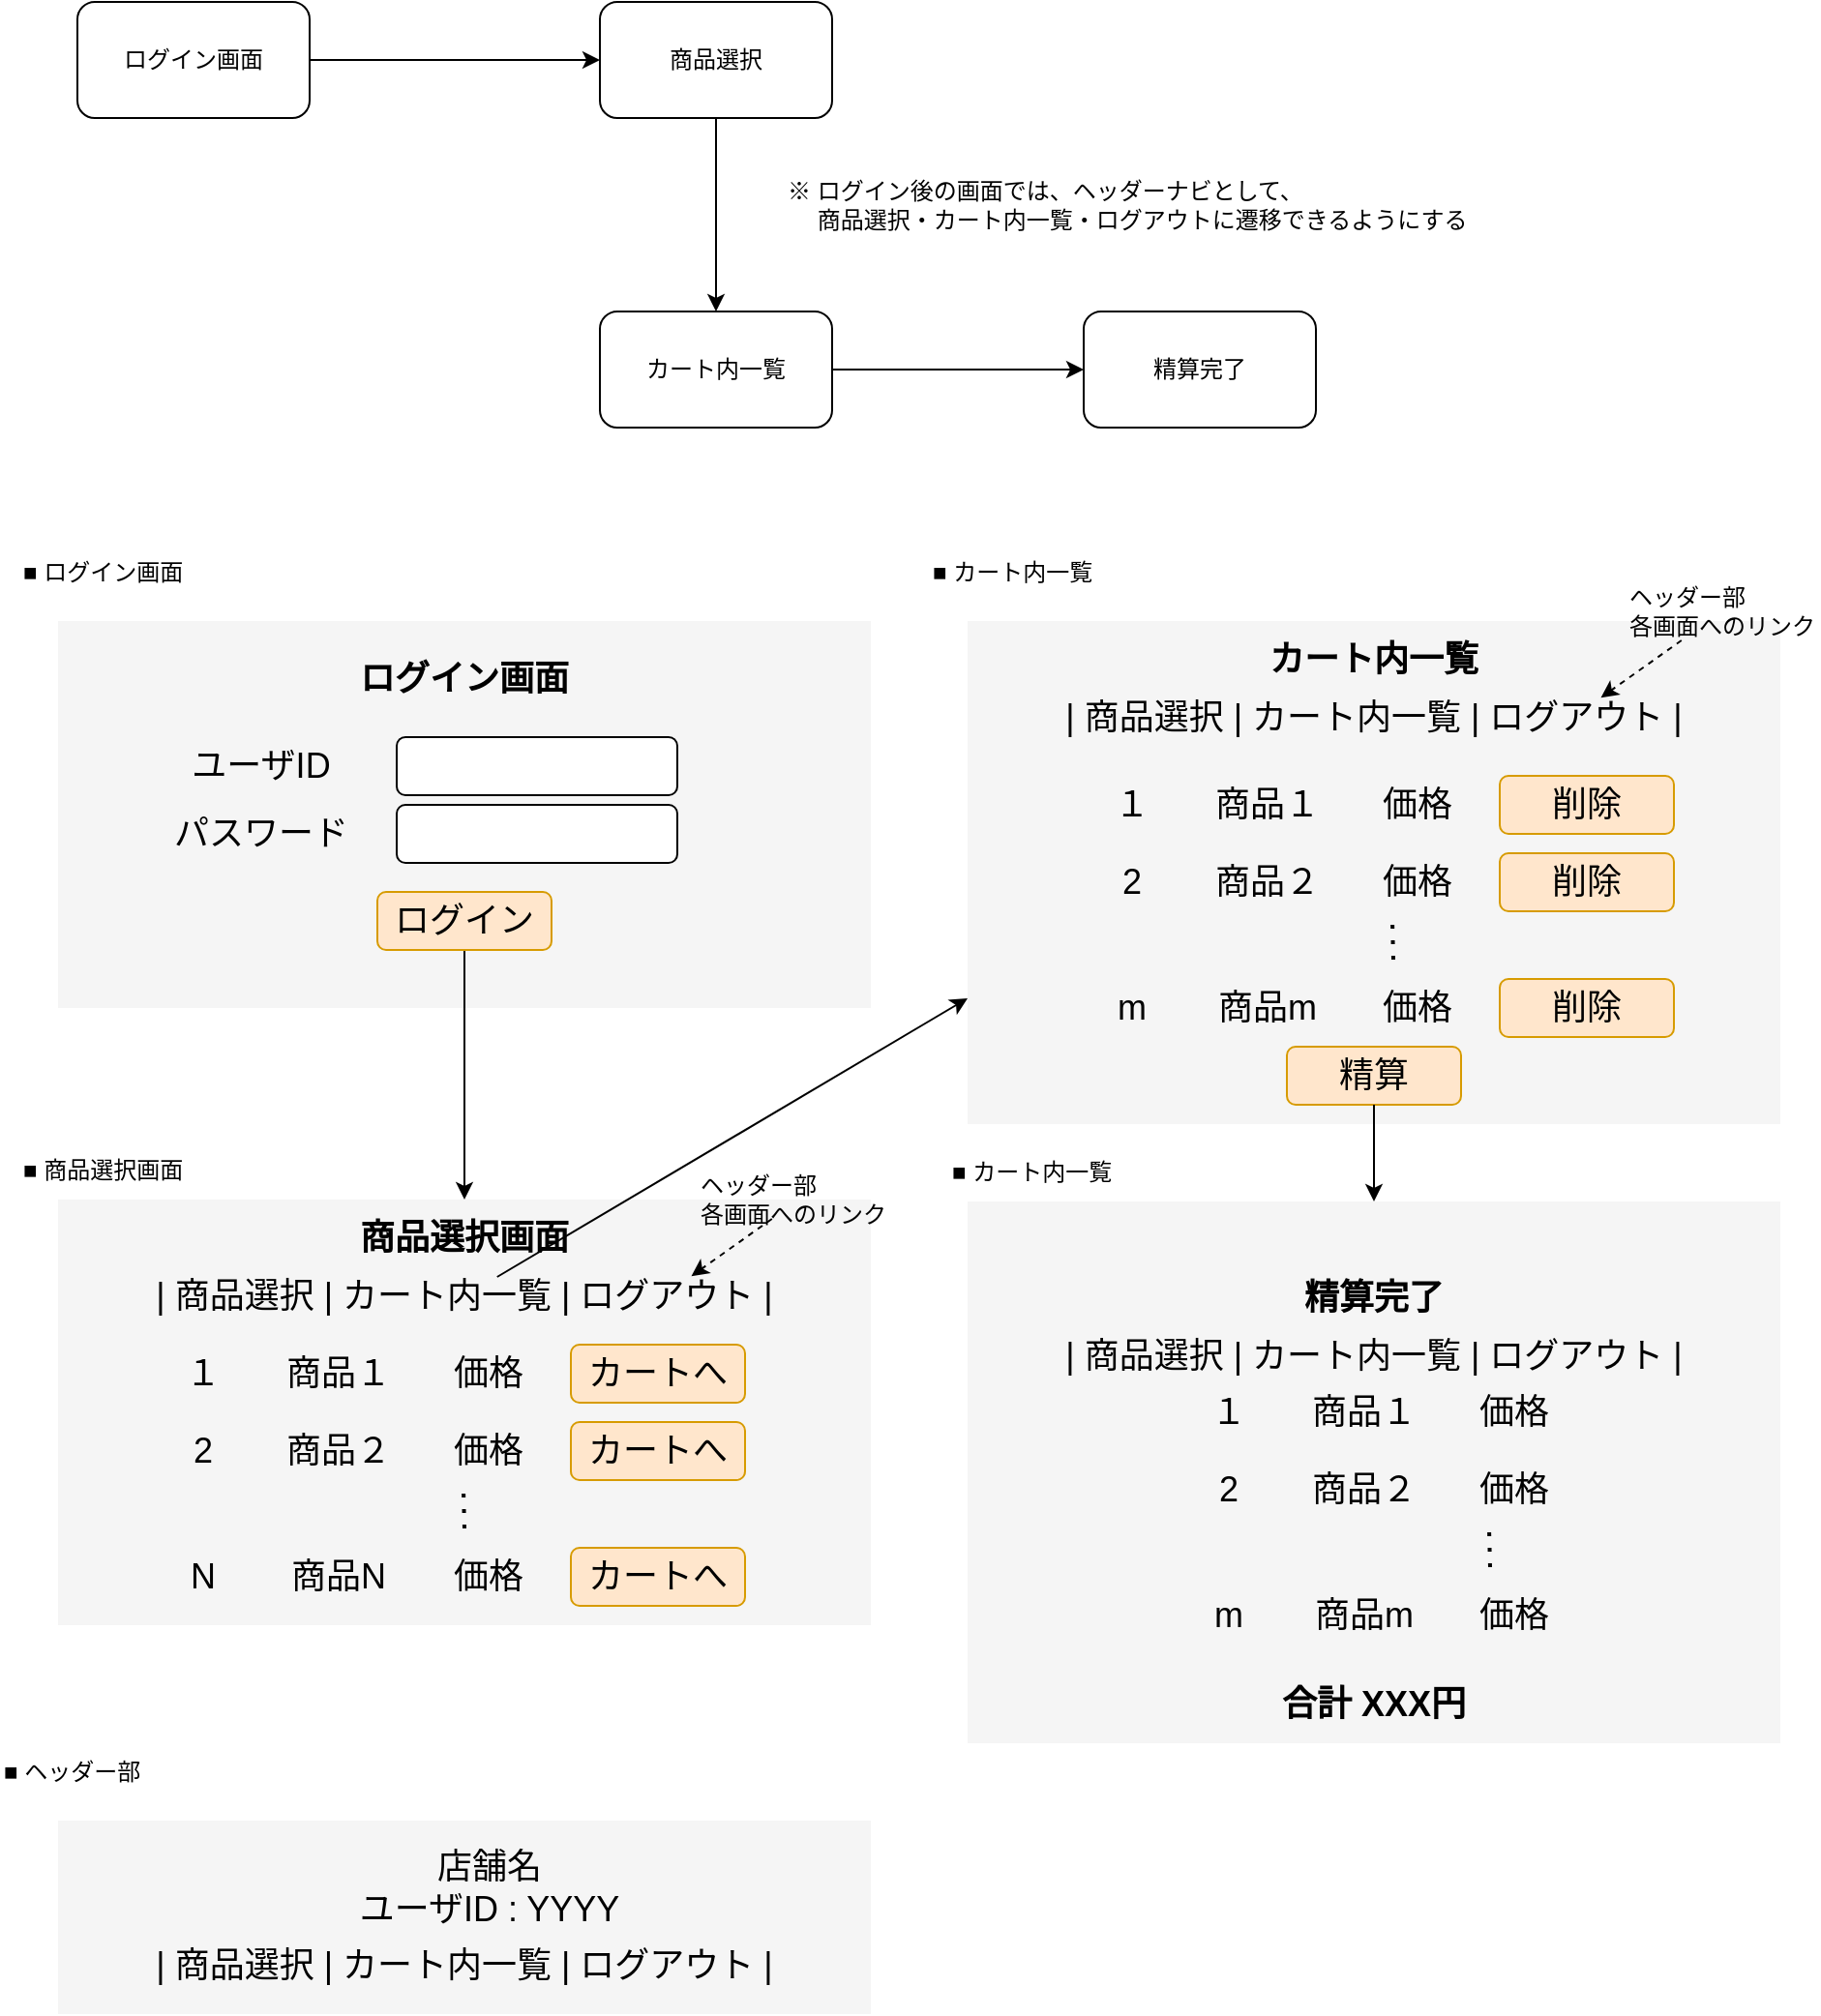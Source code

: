 <mxfile>
    <diagram id="WFZRaAZOnMLKDCHoKhZg" name="Page-1">
        <mxGraphModel dx="1002" dy="556" grid="1" gridSize="10" guides="1" tooltips="1" connect="1" arrows="1" fold="1" page="1" pageScale="1" pageWidth="850" pageHeight="1100" math="0" shadow="0">
            <root>
                <mxCell id="0"/>
                <mxCell id="1" parent="0"/>
                <mxCell id="4" style="edgeStyle=none;html=1;" edge="1" parent="1" source="2" target="3">
                    <mxGeometry relative="1" as="geometry"/>
                </mxCell>
                <mxCell id="2" value="ログイン画面" style="rounded=1;whiteSpace=wrap;html=1;" parent="1" vertex="1">
                    <mxGeometry x="60" y="40" width="120" height="60" as="geometry"/>
                </mxCell>
                <mxCell id="6" style="edgeStyle=none;html=1;" edge="1" parent="1" source="3" target="5">
                    <mxGeometry relative="1" as="geometry"/>
                </mxCell>
                <mxCell id="3" value="商品選択" style="rounded=1;whiteSpace=wrap;html=1;" vertex="1" parent="1">
                    <mxGeometry x="330" y="40" width="120" height="60" as="geometry"/>
                </mxCell>
                <mxCell id="8" style="edgeStyle=none;html=1;" edge="1" parent="1" source="5" target="7">
                    <mxGeometry relative="1" as="geometry"/>
                </mxCell>
                <mxCell id="5" value="カート内一覧" style="rounded=1;whiteSpace=wrap;html=1;" vertex="1" parent="1">
                    <mxGeometry x="330" y="200" width="120" height="60" as="geometry"/>
                </mxCell>
                <mxCell id="7" value="精算完了" style="rounded=1;whiteSpace=wrap;html=1;" vertex="1" parent="1">
                    <mxGeometry x="580" y="200" width="120" height="60" as="geometry"/>
                </mxCell>
                <mxCell id="9" value="※ ログイン後の画面では、ヘッダーナビとして、&lt;br&gt;　 商品選択・カート内一覧・ログアウトに遷移できるようにする" style="text;html=1;strokeColor=none;fillColor=none;align=left;verticalAlign=middle;whiteSpace=wrap;rounded=0;" vertex="1" parent="1">
                    <mxGeometry x="425" y="130" width="390" height="30" as="geometry"/>
                </mxCell>
                <mxCell id="10" value="" style="rounded=0;whiteSpace=wrap;html=1;fillColor=#f5f5f5;fontColor=#333333;strokeColor=none;" vertex="1" parent="1">
                    <mxGeometry x="50" y="360" width="420" height="200" as="geometry"/>
                </mxCell>
                <mxCell id="11" value="■ ログイン画面" style="text;html=1;strokeColor=none;fillColor=none;align=left;verticalAlign=middle;whiteSpace=wrap;rounded=0;" vertex="1" parent="1">
                    <mxGeometry x="30" y="320" width="100" height="30" as="geometry"/>
                </mxCell>
                <mxCell id="12" value="&lt;font style=&quot;font-size: 18px;&quot;&gt;ログイン画面&lt;/font&gt;" style="text;html=1;strokeColor=none;fillColor=none;align=center;verticalAlign=middle;whiteSpace=wrap;rounded=0;fontStyle=1" vertex="1" parent="1">
                    <mxGeometry x="180" y="380" width="160" height="20" as="geometry"/>
                </mxCell>
                <mxCell id="13" value="&lt;span style=&quot;font-size: 18px;&quot;&gt;ユーザID&lt;/span&gt;" style="text;html=1;strokeColor=none;fillColor=none;align=center;verticalAlign=middle;whiteSpace=wrap;rounded=0;" vertex="1" parent="1">
                    <mxGeometry x="100" y="425" width="110" height="20" as="geometry"/>
                </mxCell>
                <mxCell id="14" value="&lt;span style=&quot;font-size: 18px;&quot;&gt;パスワード&lt;/span&gt;" style="text;html=1;strokeColor=none;fillColor=none;align=center;verticalAlign=middle;whiteSpace=wrap;rounded=0;" vertex="1" parent="1">
                    <mxGeometry x="100" y="460" width="110" height="20" as="geometry"/>
                </mxCell>
                <mxCell id="91" style="edgeStyle=none;html=1;entryX=0.5;entryY=0;entryDx=0;entryDy=0;fontSize=18;fontColor=#30f8f4;" edge="1" parent="1" source="16" target="21">
                    <mxGeometry relative="1" as="geometry"/>
                </mxCell>
                <mxCell id="16" value="ログイン" style="rounded=1;whiteSpace=wrap;html=1;strokeColor=#d79b00;fontSize=18;fillColor=#ffe6cc;" vertex="1" parent="1">
                    <mxGeometry x="215" y="500" width="90" height="30" as="geometry"/>
                </mxCell>
                <mxCell id="17" value="" style="rounded=1;whiteSpace=wrap;html=1;fontSize=18;" vertex="1" parent="1">
                    <mxGeometry x="225" y="455" width="145" height="30" as="geometry"/>
                </mxCell>
                <mxCell id="18" value="" style="rounded=1;whiteSpace=wrap;html=1;fontSize=18;" vertex="1" parent="1">
                    <mxGeometry x="225" y="420" width="145" height="30" as="geometry"/>
                </mxCell>
                <mxCell id="20" value="■ 商品選択画面" style="text;html=1;strokeColor=none;fillColor=none;align=left;verticalAlign=middle;whiteSpace=wrap;rounded=0;" vertex="1" parent="1">
                    <mxGeometry x="30" y="629" width="100" height="30" as="geometry"/>
                </mxCell>
                <mxCell id="21" value="" style="rounded=0;whiteSpace=wrap;html=1;fillColor=#f5f5f5;fontColor=#333333;strokeColor=none;" vertex="1" parent="1">
                    <mxGeometry x="50" y="659" width="420" height="220" as="geometry"/>
                </mxCell>
                <mxCell id="22" value="&lt;font style=&quot;font-size: 18px;&quot;&gt;商品選択画面&lt;/font&gt;" style="text;html=1;strokeColor=none;fillColor=none;align=center;verticalAlign=middle;whiteSpace=wrap;rounded=0;fontStyle=1" vertex="1" parent="1">
                    <mxGeometry x="180" y="669" width="160" height="20" as="geometry"/>
                </mxCell>
                <mxCell id="23" value="&lt;span style=&quot;font-size: 18px;&quot;&gt;| 商品選択 | カート内一覧 | ログアウト |&lt;/span&gt;" style="text;html=1;strokeColor=none;fillColor=none;align=center;verticalAlign=middle;whiteSpace=wrap;rounded=0;" vertex="1" parent="1">
                    <mxGeometry x="85" y="699" width="350" height="20" as="geometry"/>
                </mxCell>
                <mxCell id="26" style="edgeStyle=none;html=1;entryX=0.835;entryY=-0.02;entryDx=0;entryDy=0;entryPerimeter=0;fontSize=18;fontColor=#30f8f4;dashed=1;" edge="1" parent="1" target="23">
                    <mxGeometry relative="1" as="geometry">
                        <mxPoint x="418.896" y="669" as="sourcePoint"/>
                    </mxGeometry>
                </mxCell>
                <mxCell id="25" value="ヘッダー部&lt;br&gt;各画面へのリンク" style="text;html=1;strokeColor=none;fillColor=none;align=left;verticalAlign=middle;whiteSpace=wrap;rounded=0;" vertex="1" parent="1">
                    <mxGeometry x="380" y="644" width="100" height="30" as="geometry"/>
                </mxCell>
                <mxCell id="28" value="&lt;span style=&quot;font-size: 18px;&quot;&gt;商品１&lt;/span&gt;" style="text;html=1;strokeColor=none;fillColor=none;align=center;verticalAlign=middle;whiteSpace=wrap;rounded=0;" vertex="1" parent="1">
                    <mxGeometry x="140" y="739" width="110" height="20" as="geometry"/>
                </mxCell>
                <mxCell id="29" value="&lt;span style=&quot;font-size: 18px;&quot;&gt;商品２&lt;/span&gt;&lt;span style=&quot;color: rgba(0, 0, 0, 0); font-family: monospace; font-size: 0px; text-align: start;&quot;&gt;%3CmxGraphModel%3E%3Croot%3E%3CmxCell%20id%3D%220%22%2F%3E%3CmxCell%20id%3D%221%22%20parent%3D%220%22%2F%3E%3CmxCell%20id%3D%222%22%20value%3D%22%26lt%3Bspan%20style%3D%26quot%3Bfont-size%3A%2018px%3B%26quot%3B%26gt%3B%E5%95%86%E5%93%81%EF%BC%91%26lt%3B%2Fspan%26gt%3B%22%20style%3D%22text%3Bhtml%3D1%3BstrokeColor%3Dnone%3BfillColor%3Dnone%3Balign%3Dcenter%3BverticalAlign%3Dmiddle%3BwhiteSpace%3Dwrap%3Brounded%3D0%3B%22%20vertex%3D%221%22%20parent%3D%221%22%3E%3CmxGeometry%20x%3D%22115%22%20y%3D%22730%22%20width%3D%22110%22%20height%3D%2220%22%20as%3D%22geometry%22%2F%3E%3C%2FmxCell%3E%3C%2Froot%3E%3C%2FmxGraphModel%3E&lt;/span&gt;" style="text;html=1;strokeColor=none;fillColor=none;align=center;verticalAlign=middle;whiteSpace=wrap;rounded=0;" vertex="1" parent="1">
                    <mxGeometry x="140" y="779" width="110" height="20" as="geometry"/>
                </mxCell>
                <mxCell id="30" value="&lt;span style=&quot;font-size: 18px;&quot;&gt;価格&lt;/span&gt;" style="text;html=1;strokeColor=none;fillColor=none;align=center;verticalAlign=middle;whiteSpace=wrap;rounded=0;" vertex="1" parent="1">
                    <mxGeometry x="230" y="739" width="85" height="20" as="geometry"/>
                </mxCell>
                <mxCell id="31" value="&lt;span style=&quot;font-size: 18px;&quot;&gt;価格&lt;/span&gt;" style="text;html=1;strokeColor=none;fillColor=none;align=center;verticalAlign=middle;whiteSpace=wrap;rounded=0;" vertex="1" parent="1">
                    <mxGeometry x="230" y="779" width="85" height="20" as="geometry"/>
                </mxCell>
                <mxCell id="34" value="カートへ" style="rounded=1;whiteSpace=wrap;html=1;strokeColor=#d79b00;fontSize=18;fillColor=#ffe6cc;" vertex="1" parent="1">
                    <mxGeometry x="315" y="734" width="90" height="30" as="geometry"/>
                </mxCell>
                <mxCell id="35" value="カートへ" style="rounded=1;whiteSpace=wrap;html=1;strokeColor=#d79b00;fontSize=18;fillColor=#ffe6cc;" vertex="1" parent="1">
                    <mxGeometry x="315" y="774" width="90" height="30" as="geometry"/>
                </mxCell>
                <mxCell id="36" value="■ カート内一覧" style="text;html=1;strokeColor=none;fillColor=none;align=left;verticalAlign=middle;whiteSpace=wrap;rounded=0;" vertex="1" parent="1">
                    <mxGeometry x="500" y="320" width="100" height="30" as="geometry"/>
                </mxCell>
                <mxCell id="37" value="" style="rounded=0;whiteSpace=wrap;html=1;fillColor=#f5f5f5;fontColor=#333333;strokeColor=none;" vertex="1" parent="1">
                    <mxGeometry x="520" y="360" width="420" height="260" as="geometry"/>
                </mxCell>
                <mxCell id="38" value="&lt;font style=&quot;font-size: 18px;&quot;&gt;カート内一覧&lt;/font&gt;" style="text;html=1;strokeColor=none;fillColor=none;align=center;verticalAlign=middle;whiteSpace=wrap;rounded=0;fontStyle=1" vertex="1" parent="1">
                    <mxGeometry x="650" y="370" width="160" height="20" as="geometry"/>
                </mxCell>
                <mxCell id="39" value="&lt;span style=&quot;font-size: 18px;&quot;&gt;| 商品選択 | カート内一覧 | ログアウト |&lt;/span&gt;" style="text;html=1;strokeColor=none;fillColor=none;align=center;verticalAlign=middle;whiteSpace=wrap;rounded=0;" vertex="1" parent="1">
                    <mxGeometry x="555" y="400" width="350" height="20" as="geometry"/>
                </mxCell>
                <mxCell id="40" style="edgeStyle=none;html=1;entryX=0.835;entryY=-0.02;entryDx=0;entryDy=0;entryPerimeter=0;fontSize=18;fontColor=#30f8f4;dashed=1;" edge="1" parent="1" source="41" target="39">
                    <mxGeometry relative="1" as="geometry"/>
                </mxCell>
                <mxCell id="41" value="ヘッダー部&lt;br&gt;各画面へのリンク" style="text;html=1;strokeColor=none;fillColor=none;align=left;verticalAlign=middle;whiteSpace=wrap;rounded=0;" vertex="1" parent="1">
                    <mxGeometry x="860" y="340" width="100" height="30" as="geometry"/>
                </mxCell>
                <mxCell id="49" value="精算" style="rounded=1;whiteSpace=wrap;html=1;strokeColor=#d79b00;fontSize=18;fillColor=#ffe6cc;" vertex="1" parent="1">
                    <mxGeometry x="685" y="580" width="90" height="30" as="geometry"/>
                </mxCell>
                <mxCell id="50" value="" style="rounded=0;whiteSpace=wrap;html=1;fillColor=#f5f5f5;fontColor=#333333;strokeColor=none;" vertex="1" parent="1">
                    <mxGeometry x="520" y="660" width="420" height="280" as="geometry"/>
                </mxCell>
                <mxCell id="51" value="■ カート内一覧" style="text;html=1;strokeColor=none;fillColor=none;align=left;verticalAlign=middle;whiteSpace=wrap;rounded=0;" vertex="1" parent="1">
                    <mxGeometry x="510" y="630" width="100" height="30" as="geometry"/>
                </mxCell>
                <mxCell id="52" value="&lt;font style=&quot;font-size: 18px;&quot;&gt;精算完了&lt;/font&gt;" style="text;html=1;strokeColor=none;fillColor=none;align=center;verticalAlign=middle;whiteSpace=wrap;rounded=0;fontStyle=1" vertex="1" parent="1">
                    <mxGeometry x="650" y="700" width="160" height="20" as="geometry"/>
                </mxCell>
                <mxCell id="53" value="&lt;span style=&quot;font-size: 18px;&quot;&gt;| 商品選択 | カート内一覧 | ログアウト |&lt;/span&gt;" style="text;html=1;strokeColor=none;fillColor=none;align=center;verticalAlign=middle;whiteSpace=wrap;rounded=0;" vertex="1" parent="1">
                    <mxGeometry x="555" y="730" width="350" height="20" as="geometry"/>
                </mxCell>
                <mxCell id="58" value="&lt;span style=&quot;font-size: 18px;&quot;&gt;１&lt;/span&gt;" style="text;html=1;strokeColor=none;fillColor=none;align=center;verticalAlign=middle;whiteSpace=wrap;rounded=0;" vertex="1" parent="1">
                    <mxGeometry x="100" y="739" width="50" height="20" as="geometry"/>
                </mxCell>
                <mxCell id="59" value="&lt;span style=&quot;font-size: 18px;&quot;&gt;2&lt;/span&gt;" style="text;html=1;strokeColor=none;fillColor=none;align=center;verticalAlign=middle;whiteSpace=wrap;rounded=0;" vertex="1" parent="1">
                    <mxGeometry x="100" y="779" width="50" height="20" as="geometry"/>
                </mxCell>
                <mxCell id="60" value="" style="endArrow=none;dashed=1;html=1;dashPattern=1 3;strokeWidth=2;fontSize=18;fontColor=#30f8f4;" edge="1" parent="1">
                    <mxGeometry width="50" height="50" relative="1" as="geometry">
                        <mxPoint x="260" y="829" as="sourcePoint"/>
                        <mxPoint x="259.5" y="809" as="targetPoint"/>
                    </mxGeometry>
                </mxCell>
                <mxCell id="62" value="&lt;span style=&quot;font-size: 18px;&quot;&gt;商品N&lt;/span&gt;&lt;span style=&quot;color: rgba(0, 0, 0, 0); font-family: monospace; font-size: 0px; text-align: start;&quot;&gt;%3CmxGraphModel%3E%3Croot%3E%3CmxCell%20id%3D%220%22%2F%3E%3CmxCell%20id%3D%221%22%20parent%3D%220%22%2F%3E%3CmxCell%20id%3D%222%22%20value%3D%22%26lt%3Bspan%20style%3D%26quot%3Bfont-size%3A%2018px%3B%26quot%3B%26gt%3B%E5%95%86%E5%93%81%EF%BC%91%26lt%3B%2Fspan%26gt%3B%22%20style%3D%22text%3Bhtml%3D1%3BstrokeColor%3Dnone%3BfillColor%3Dnone%3Balign%3Dcenter%3BverticalAlign%3Dmiddle%3BwhiteSpace%3Dwrap%3Brounded%3D0%3B%22%20vertex%3D%221%22%20parent%3D%221%22%3E%3CmxGeometry%20x%3D%22115%22%20y%3D%22730%22%20width%3D%22110%22%20height%3D%2220%22%20as%3D%22geometry%22%2F%3E%3C%2FmxCell%3E%3C%2Froot%3E%3C%2FmxGraphModel%3N&lt;/span&gt;" style="text;html=1;strokeColor=none;fillColor=none;align=center;verticalAlign=middle;whiteSpace=wrap;rounded=0;" vertex="1" parent="1">
                    <mxGeometry x="140" y="844" width="110" height="20" as="geometry"/>
                </mxCell>
                <mxCell id="63" value="&lt;span style=&quot;font-size: 18px;&quot;&gt;価格&lt;/span&gt;" style="text;html=1;strokeColor=none;fillColor=none;align=center;verticalAlign=middle;whiteSpace=wrap;rounded=0;" vertex="1" parent="1">
                    <mxGeometry x="230" y="844" width="85" height="20" as="geometry"/>
                </mxCell>
                <mxCell id="64" value="カートへ" style="rounded=1;whiteSpace=wrap;html=1;strokeColor=#d79b00;fontSize=18;fillColor=#ffe6cc;" vertex="1" parent="1">
                    <mxGeometry x="315" y="839" width="90" height="30" as="geometry"/>
                </mxCell>
                <mxCell id="65" value="&lt;span style=&quot;font-size: 18px;&quot;&gt;N&lt;/span&gt;" style="text;html=1;strokeColor=none;fillColor=none;align=center;verticalAlign=middle;whiteSpace=wrap;rounded=0;" vertex="1" parent="1">
                    <mxGeometry x="100" y="844" width="50" height="20" as="geometry"/>
                </mxCell>
                <mxCell id="67" value="&lt;span style=&quot;font-size: 18px;&quot;&gt;商品１&lt;/span&gt;" style="text;html=1;strokeColor=none;fillColor=none;align=center;verticalAlign=middle;whiteSpace=wrap;rounded=0;" vertex="1" parent="1">
                    <mxGeometry x="620" y="445" width="110" height="20" as="geometry"/>
                </mxCell>
                <mxCell id="68" value="&lt;span style=&quot;font-size: 18px;&quot;&gt;商品２&lt;/span&gt;&lt;span style=&quot;color: rgba(0, 0, 0, 0); font-family: monospace; font-size: 0px; text-align: start;&quot;&gt;%3CmxGraphModel%3E%3Croot%3E%3CmxCell%20id%3D%220%22%2F%3E%3CmxCell%20id%3D%221%22%20parent%3D%220%22%2F%3E%3CmxCell%20id%3D%222%22%20value%3D%22%26lt%3Bspan%20style%3D%26quot%3Bfont-size%3A%2018px%3B%26quot%3B%26gt%3B%E5%95%86%E5%93%81%EF%BC%91%26lt%3B%2Fspan%26gt%3B%22%20style%3D%22text%3Bhtml%3D1%3BstrokeColor%3Dnone%3BfillColor%3Dnone%3Balign%3Dcenter%3BverticalAlign%3Dmiddle%3BwhiteSpace%3Dwrap%3Brounded%3D0%3B%22%20vertex%3D%221%22%20parent%3D%221%22%3E%3CmxGeometry%20x%3D%22115%22%20y%3D%22730%22%20width%3D%22110%22%20height%3D%2220%22%20as%3D%22geometry%22%2F%3E%3C%2FmxCell%3E%3C%2Froot%3E%3C%2FmxGraphModel%3E&lt;/span&gt;" style="text;html=1;strokeColor=none;fillColor=none;align=center;verticalAlign=middle;whiteSpace=wrap;rounded=0;" vertex="1" parent="1">
                    <mxGeometry x="620" y="485" width="110" height="20" as="geometry"/>
                </mxCell>
                <mxCell id="69" value="&lt;span style=&quot;font-size: 18px;&quot;&gt;価格&lt;/span&gt;" style="text;html=1;strokeColor=none;fillColor=none;align=center;verticalAlign=middle;whiteSpace=wrap;rounded=0;" vertex="1" parent="1">
                    <mxGeometry x="710" y="445" width="85" height="20" as="geometry"/>
                </mxCell>
                <mxCell id="70" value="&lt;span style=&quot;font-size: 18px;&quot;&gt;価格&lt;/span&gt;" style="text;html=1;strokeColor=none;fillColor=none;align=center;verticalAlign=middle;whiteSpace=wrap;rounded=0;" vertex="1" parent="1">
                    <mxGeometry x="710" y="485" width="85" height="20" as="geometry"/>
                </mxCell>
                <mxCell id="71" value="削除" style="rounded=1;whiteSpace=wrap;html=1;strokeColor=#d79b00;fontSize=18;fillColor=#ffe6cc;" vertex="1" parent="1">
                    <mxGeometry x="795" y="440" width="90" height="30" as="geometry"/>
                </mxCell>
                <mxCell id="72" value="削除" style="rounded=1;whiteSpace=wrap;html=1;strokeColor=#d79b00;fontSize=18;fillColor=#ffe6cc;" vertex="1" parent="1">
                    <mxGeometry x="795" y="480" width="90" height="30" as="geometry"/>
                </mxCell>
                <mxCell id="73" value="&lt;span style=&quot;font-size: 18px;&quot;&gt;１&lt;/span&gt;" style="text;html=1;strokeColor=none;fillColor=none;align=center;verticalAlign=middle;whiteSpace=wrap;rounded=0;" vertex="1" parent="1">
                    <mxGeometry x="580" y="445" width="50" height="20" as="geometry"/>
                </mxCell>
                <mxCell id="74" value="&lt;span style=&quot;font-size: 18px;&quot;&gt;2&lt;/span&gt;" style="text;html=1;strokeColor=none;fillColor=none;align=center;verticalAlign=middle;whiteSpace=wrap;rounded=0;" vertex="1" parent="1">
                    <mxGeometry x="580" y="485" width="50" height="20" as="geometry"/>
                </mxCell>
                <mxCell id="75" value="" style="endArrow=none;dashed=1;html=1;dashPattern=1 3;strokeWidth=2;fontSize=18;fontColor=#30f8f4;" edge="1" parent="1">
                    <mxGeometry width="50" height="50" relative="1" as="geometry">
                        <mxPoint x="740" y="535" as="sourcePoint"/>
                        <mxPoint x="739.5" y="515" as="targetPoint"/>
                    </mxGeometry>
                </mxCell>
                <mxCell id="76" value="&lt;span style=&quot;font-size: 18px;&quot;&gt;商品m&lt;/span&gt;&lt;span style=&quot;color: rgba(0, 0, 0, 0); font-family: monospace; font-size: 0px; text-align: start;&quot;&gt;%3CmxGraphModel%3E%3Croot%3E%3CmxCell%20id%3D%220%22%2F%3E%3CmxCell%20id%3D%221%22%20parent%3D%220%22%2F%3E%3CmxCell%20id%3D%222%22%20value%3D%22%26lt%3Bspan%20style%3D%26quot%3Bfont-size%3A%2018px%3B%26quot%3B%26gt%3B%E5%95%86%E5%93%81%EF%BC%91%26lt%3B%2Fspan%26gt%3B%22%20style%3D%22text%3Bhtml%3D1%3BstrokeColor%3Dnone%3BfillColor%3Dnone%3Balign%3Dcenter%3BverticalAlign%3Dmiddle%3BwhiteSpace%3Dwrap%3Brounded%3D0%3B%22%20vertex%3D%221%22%20parent%3D%221%22%3E%3CmxGeometry%20x%3D%22115%22%20y%3D%22730%22%20width%3D%22110%22%20height%3D%2220%22%20as%3D%22geometry%22%2F%3E%3C%2FmxCell%3E%3C%2Froot%3E%3C%2FmxGraphModel%3m&lt;/span&gt;" style="text;html=1;strokeColor=none;fillColor=none;align=center;verticalAlign=middle;whiteSpace=wrap;rounded=0;" vertex="1" parent="1">
                    <mxGeometry x="620" y="550" width="110" height="20" as="geometry"/>
                </mxCell>
                <mxCell id="77" value="&lt;span style=&quot;font-size: 18px;&quot;&gt;価格&lt;/span&gt;" style="text;html=1;strokeColor=none;fillColor=none;align=center;verticalAlign=middle;whiteSpace=wrap;rounded=0;" vertex="1" parent="1">
                    <mxGeometry x="710" y="550" width="85" height="20" as="geometry"/>
                </mxCell>
                <mxCell id="78" value="削除" style="rounded=1;whiteSpace=wrap;html=1;strokeColor=#d79b00;fontSize=18;fillColor=#ffe6cc;" vertex="1" parent="1">
                    <mxGeometry x="795" y="545" width="90" height="30" as="geometry"/>
                </mxCell>
                <mxCell id="79" value="&lt;span style=&quot;font-size: 18px;&quot;&gt;m&lt;/span&gt;" style="text;html=1;strokeColor=none;fillColor=none;align=center;verticalAlign=middle;whiteSpace=wrap;rounded=0;" vertex="1" parent="1">
                    <mxGeometry x="580" y="550" width="50" height="20" as="geometry"/>
                </mxCell>
                <mxCell id="80" value="&lt;span style=&quot;font-size: 18px;&quot;&gt;商品１&lt;/span&gt;" style="text;html=1;strokeColor=none;fillColor=none;align=center;verticalAlign=middle;whiteSpace=wrap;rounded=0;" vertex="1" parent="1">
                    <mxGeometry x="670" y="759" width="110" height="20" as="geometry"/>
                </mxCell>
                <mxCell id="81" value="&lt;span style=&quot;font-size: 18px;&quot;&gt;商品２&lt;/span&gt;&lt;span style=&quot;color: rgba(0, 0, 0, 0); font-family: monospace; font-size: 0px; text-align: start;&quot;&gt;%3CmxGraphModel%3E%3Croot%3E%3CmxCell%20id%3D%220%22%2F%3E%3CmxCell%20id%3D%221%22%20parent%3D%220%22%2F%3E%3CmxCell%20id%3D%222%22%20value%3D%22%26lt%3Bspan%20style%3D%26quot%3Bfont-size%3A%2018px%3B%26quot%3B%26gt%3B%E5%95%86%E5%93%81%EF%BC%91%26lt%3B%2Fspan%26gt%3B%22%20style%3D%22text%3Bhtml%3D1%3BstrokeColor%3Dnone%3BfillColor%3Dnone%3Balign%3Dcenter%3BverticalAlign%3Dmiddle%3BwhiteSpace%3Dwrap%3Brounded%3D0%3B%22%20vertex%3D%221%22%20parent%3D%221%22%3E%3CmxGeometry%20x%3D%22115%22%20y%3D%22730%22%20width%3D%22110%22%20height%3D%2220%22%20as%3D%22geometry%22%2F%3E%3C%2FmxCell%3E%3C%2Froot%3E%3C%2FmxGraphModel%3E&lt;/span&gt;" style="text;html=1;strokeColor=none;fillColor=none;align=center;verticalAlign=middle;whiteSpace=wrap;rounded=0;" vertex="1" parent="1">
                    <mxGeometry x="670" y="799" width="110" height="20" as="geometry"/>
                </mxCell>
                <mxCell id="82" value="&lt;span style=&quot;font-size: 18px;&quot;&gt;価格&lt;/span&gt;" style="text;html=1;strokeColor=none;fillColor=none;align=center;verticalAlign=middle;whiteSpace=wrap;rounded=0;" vertex="1" parent="1">
                    <mxGeometry x="760" y="759" width="85" height="20" as="geometry"/>
                </mxCell>
                <mxCell id="83" value="&lt;span style=&quot;font-size: 18px;&quot;&gt;価格&lt;/span&gt;" style="text;html=1;strokeColor=none;fillColor=none;align=center;verticalAlign=middle;whiteSpace=wrap;rounded=0;" vertex="1" parent="1">
                    <mxGeometry x="760" y="799" width="85" height="20" as="geometry"/>
                </mxCell>
                <mxCell id="84" value="&lt;span style=&quot;font-size: 18px;&quot;&gt;１&lt;/span&gt;" style="text;html=1;strokeColor=none;fillColor=none;align=center;verticalAlign=middle;whiteSpace=wrap;rounded=0;" vertex="1" parent="1">
                    <mxGeometry x="630" y="759" width="50" height="20" as="geometry"/>
                </mxCell>
                <mxCell id="85" value="&lt;span style=&quot;font-size: 18px;&quot;&gt;2&lt;/span&gt;" style="text;html=1;strokeColor=none;fillColor=none;align=center;verticalAlign=middle;whiteSpace=wrap;rounded=0;" vertex="1" parent="1">
                    <mxGeometry x="630" y="799" width="50" height="20" as="geometry"/>
                </mxCell>
                <mxCell id="86" value="" style="endArrow=none;dashed=1;html=1;dashPattern=1 3;strokeWidth=2;fontSize=18;fontColor=#30f8f4;" edge="1" parent="1">
                    <mxGeometry width="50" height="50" relative="1" as="geometry">
                        <mxPoint x="790" y="849" as="sourcePoint"/>
                        <mxPoint x="789.5" y="829" as="targetPoint"/>
                    </mxGeometry>
                </mxCell>
                <mxCell id="87" value="&lt;span style=&quot;font-size: 18px;&quot;&gt;商品m&lt;/span&gt;&lt;span style=&quot;color: rgba(0, 0, 0, 0); font-family: monospace; font-size: 0px; text-align: start;&quot;&gt;%3CmxGraphModel%3E%3Croot%3E%3CmxCell%20id%3D%220%22%2F%3E%3CmxCell%20id%3D%221%22%20parent%3D%220%22%2F%3E%3CmxCell%20id%3D%222%22%20value%3D%22%26lt%3Bspan%20style%3D%26quot%3Bfont-size%3A%2018px%3B%26quot%3B%26gt%3B%E5%95%86%E5%93%81%EF%BC%91%26lt%3B%2Fspan%26gt%3B%22%20style%3D%22text%3Bhtml%3D1%3BstrokeColor%3Dnone%3BfillColor%3Dnone%3Balign%3Dcenter%3BverticalAlign%3Dmiddle%3BwhiteSpace%3Dwrap%3Brounded%3D0%3B%22%20vertex%3D%221%22%20parent%3D%221%22%3E%3CmxGeometry%20x%3D%22115%22%20y%3D%22730%22%20width%3D%22110%22%20height%3D%2220%22%20as%3D%22geometry%22%2F%3E%3C%2FmxCell%3E%3C%2Froot%3E%3C%2FmxGraphModel%3m&lt;/span&gt;" style="text;html=1;strokeColor=none;fillColor=none;align=center;verticalAlign=middle;whiteSpace=wrap;rounded=0;" vertex="1" parent="1">
                    <mxGeometry x="670" y="864" width="110" height="20" as="geometry"/>
                </mxCell>
                <mxCell id="88" value="&lt;span style=&quot;font-size: 18px;&quot;&gt;価格&lt;/span&gt;" style="text;html=1;strokeColor=none;fillColor=none;align=center;verticalAlign=middle;whiteSpace=wrap;rounded=0;" vertex="1" parent="1">
                    <mxGeometry x="760" y="864" width="85" height="20" as="geometry"/>
                </mxCell>
                <mxCell id="89" value="&lt;span style=&quot;font-size: 18px;&quot;&gt;m&lt;/span&gt;" style="text;html=1;strokeColor=none;fillColor=none;align=center;verticalAlign=middle;whiteSpace=wrap;rounded=0;" vertex="1" parent="1">
                    <mxGeometry x="630" y="864" width="50" height="20" as="geometry"/>
                </mxCell>
                <mxCell id="90" value="&lt;font style=&quot;font-size: 18px;&quot;&gt;合計 XXX円&lt;/font&gt;" style="text;html=1;strokeColor=none;fillColor=none;align=center;verticalAlign=middle;whiteSpace=wrap;rounded=0;fontStyle=1" vertex="1" parent="1">
                    <mxGeometry x="650" y="910" width="160" height="20" as="geometry"/>
                </mxCell>
                <mxCell id="92" style="edgeStyle=none;html=1;entryX=0;entryY=0.75;entryDx=0;entryDy=0;fontSize=18;fontColor=#30f8f4;" edge="1" parent="1" source="23" target="37">
                    <mxGeometry relative="1" as="geometry">
                        <mxPoint x="270" y="540" as="sourcePoint"/>
                        <mxPoint x="270" y="669" as="targetPoint"/>
                    </mxGeometry>
                </mxCell>
                <mxCell id="93" style="edgeStyle=none;html=1;fontSize=18;fontColor=#30f8f4;exitX=0.5;exitY=1;exitDx=0;exitDy=0;" edge="1" parent="1" source="49" target="50">
                    <mxGeometry relative="1" as="geometry">
                        <mxPoint x="286.883" y="709" as="sourcePoint"/>
                        <mxPoint x="530" y="565" as="targetPoint"/>
                    </mxGeometry>
                </mxCell>
                <mxCell id="94" value="■ ヘッダー部" style="text;html=1;strokeColor=none;fillColor=none;align=left;verticalAlign=middle;whiteSpace=wrap;rounded=0;" vertex="1" parent="1">
                    <mxGeometry x="20" y="940" width="100" height="30" as="geometry"/>
                </mxCell>
                <mxCell id="95" value="" style="rounded=0;whiteSpace=wrap;html=1;fillColor=#f5f5f5;fontColor=#333333;strokeColor=none;" vertex="1" parent="1">
                    <mxGeometry x="50" y="980" width="420" height="100" as="geometry"/>
                </mxCell>
                <mxCell id="96" value="&lt;span style=&quot;font-size: 18px;&quot;&gt;| 商品選択 | カート内一覧 | ログアウト |&lt;/span&gt;" style="text;html=1;strokeColor=none;fillColor=none;align=center;verticalAlign=middle;whiteSpace=wrap;rounded=0;" vertex="1" parent="1">
                    <mxGeometry x="85" y="1045" width="350" height="20" as="geometry"/>
                </mxCell>
                <mxCell id="97" value="&lt;span style=&quot;font-size: 18px;&quot;&gt;店舗名&lt;br&gt;ユーザID : YYYY&lt;br&gt;&lt;/span&gt;" style="text;html=1;strokeColor=none;fillColor=none;align=center;verticalAlign=middle;whiteSpace=wrap;rounded=0;" vertex="1" parent="1">
                    <mxGeometry x="97.5" y="1005" width="350" height="20" as="geometry"/>
                </mxCell>
            </root>
        </mxGraphModel>
    </diagram>
</mxfile>